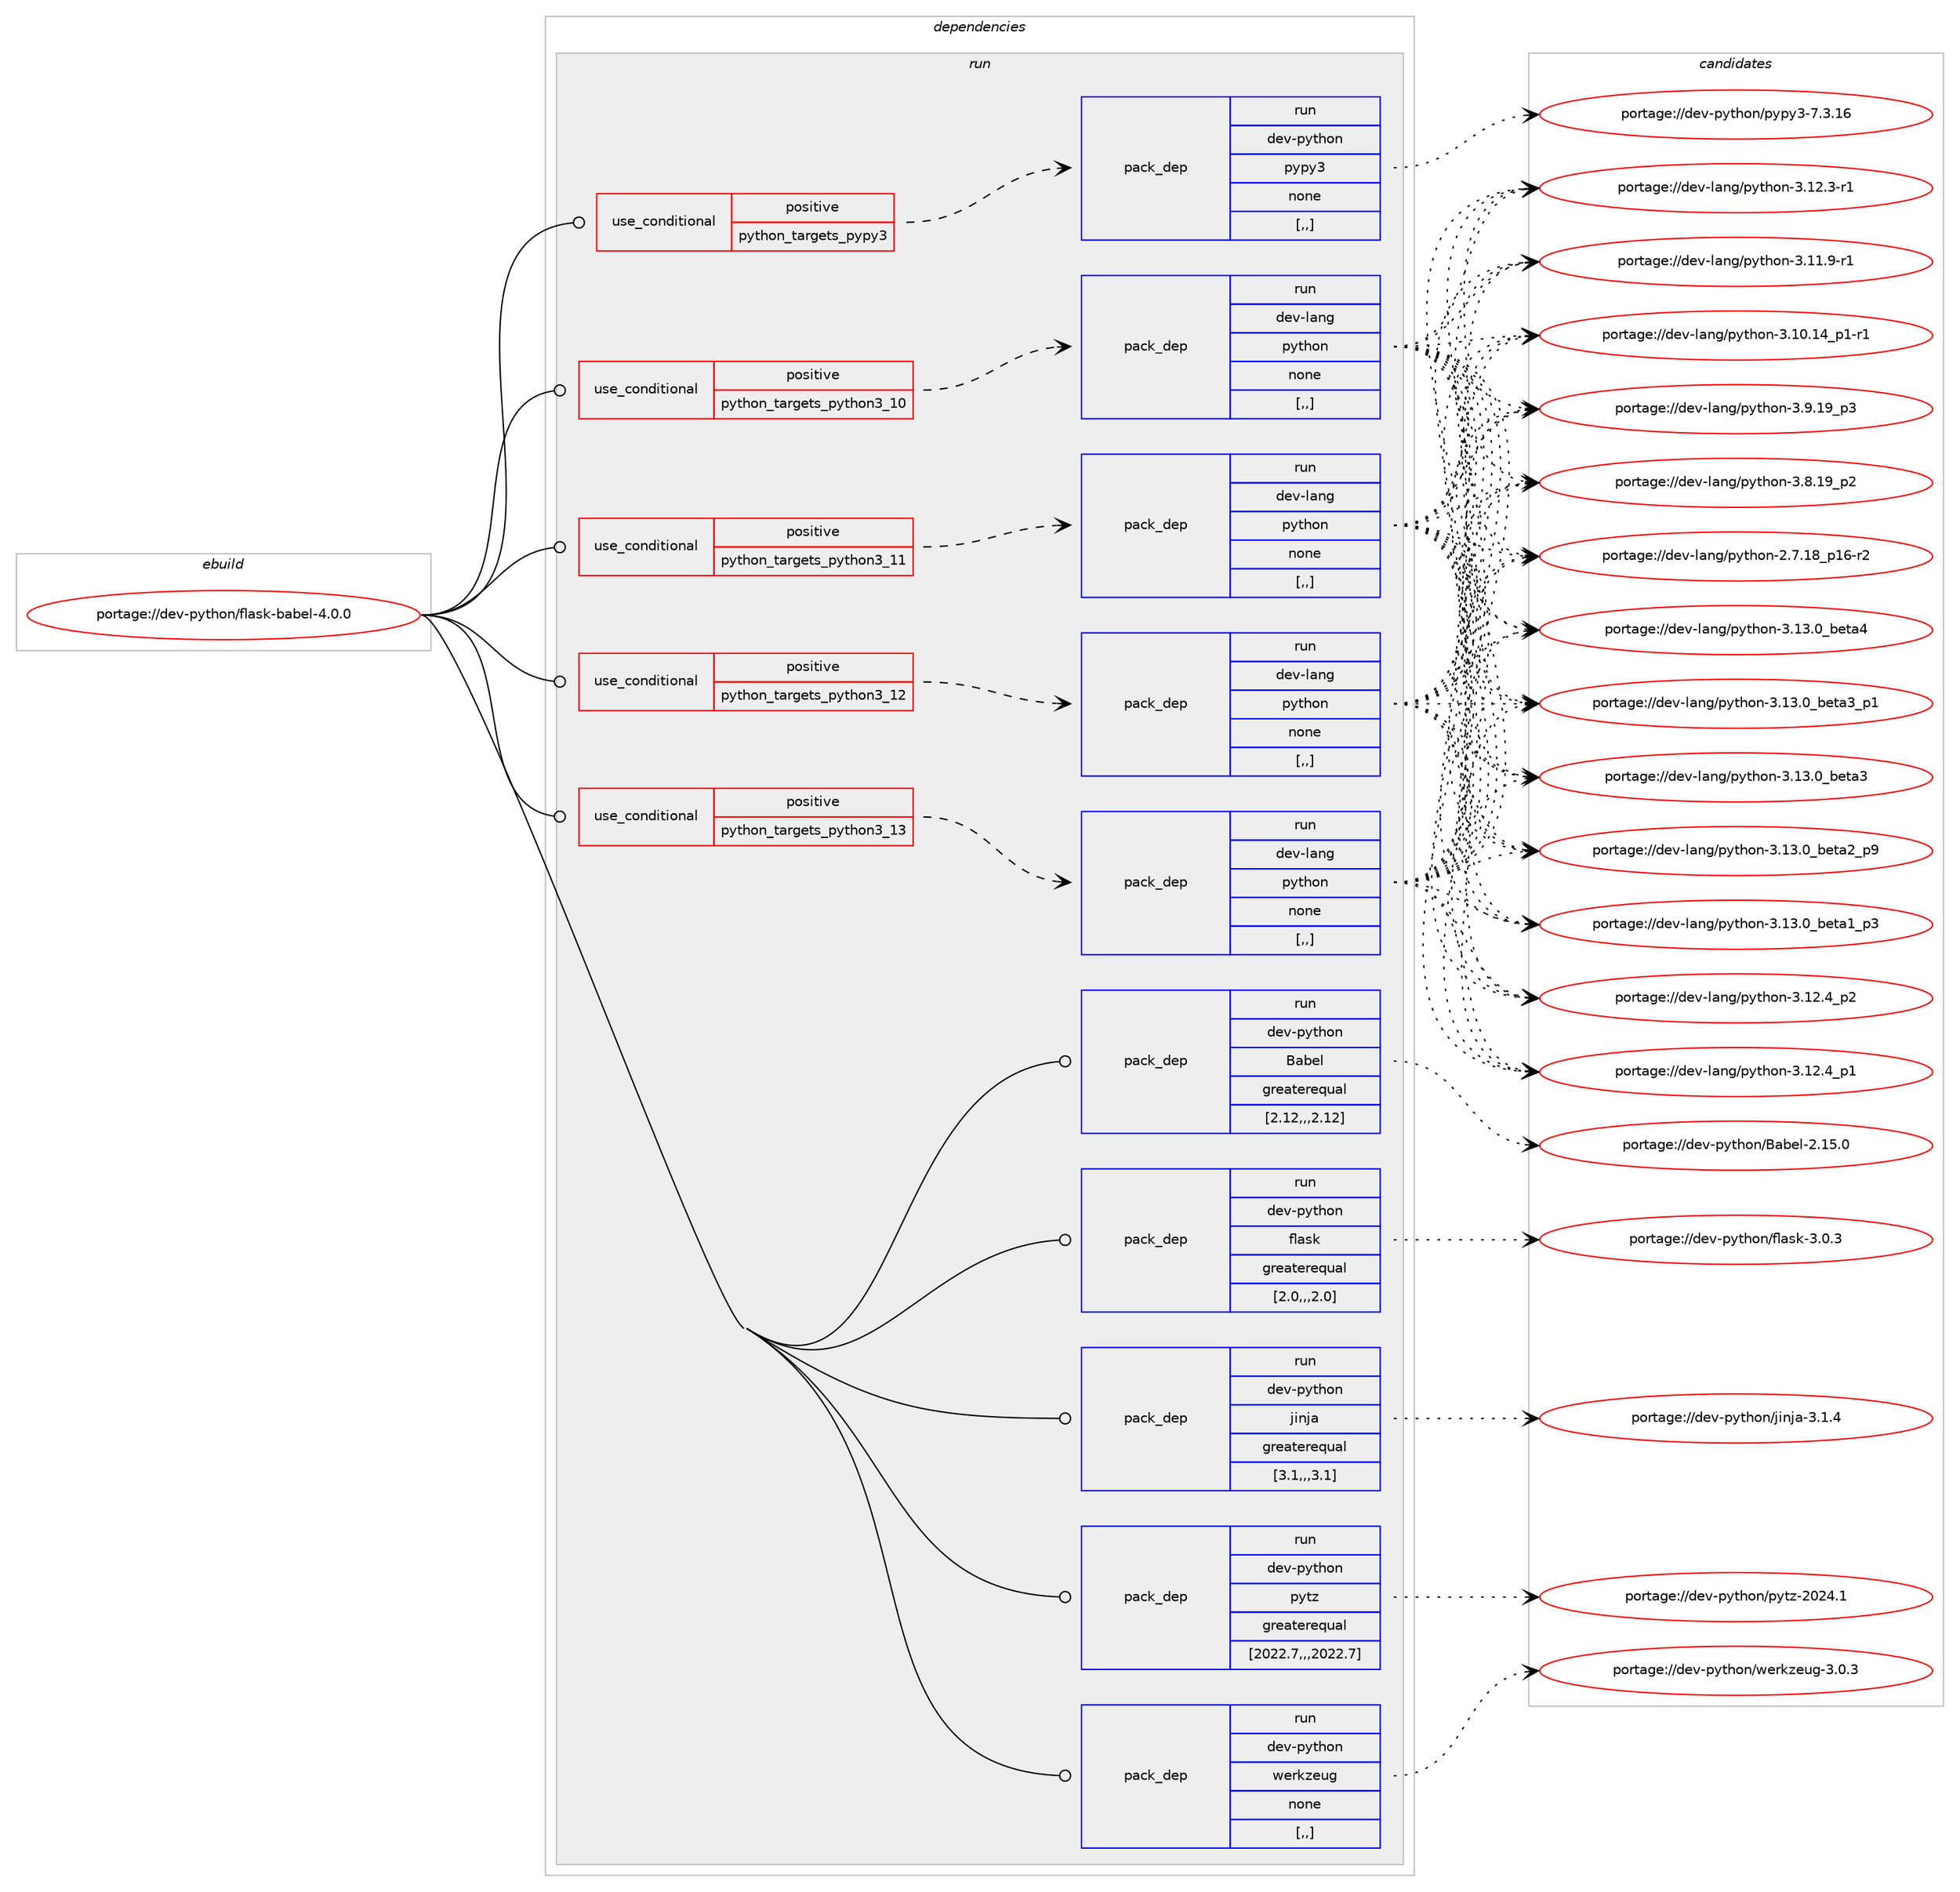 digraph prolog {

# *************
# Graph options
# *************

newrank=true;
concentrate=true;
compound=true;
graph [rankdir=LR,fontname=Helvetica,fontsize=10,ranksep=1.5];#, ranksep=2.5, nodesep=0.2];
edge  [arrowhead=vee];
node  [fontname=Helvetica,fontsize=10];

# **********
# The ebuild
# **********

subgraph cluster_leftcol {
color=gray;
label=<<i>ebuild</i>>;
id [label="portage://dev-python/flask-babel-4.0.0", color=red, width=4, href="../dev-python/flask-babel-4.0.0.svg"];
}

# ****************
# The dependencies
# ****************

subgraph cluster_midcol {
color=gray;
label=<<i>dependencies</i>>;
subgraph cluster_compile {
fillcolor="#eeeeee";
style=filled;
label=<<i>compile</i>>;
}
subgraph cluster_compileandrun {
fillcolor="#eeeeee";
style=filled;
label=<<i>compile and run</i>>;
}
subgraph cluster_run {
fillcolor="#eeeeee";
style=filled;
label=<<i>run</i>>;
subgraph cond32900 {
dependency146701 [label=<<TABLE BORDER="0" CELLBORDER="1" CELLSPACING="0" CELLPADDING="4"><TR><TD ROWSPAN="3" CELLPADDING="10">use_conditional</TD></TR><TR><TD>positive</TD></TR><TR><TD>python_targets_pypy3</TD></TR></TABLE>>, shape=none, color=red];
subgraph pack112551 {
dependency146702 [label=<<TABLE BORDER="0" CELLBORDER="1" CELLSPACING="0" CELLPADDING="4" WIDTH="220"><TR><TD ROWSPAN="6" CELLPADDING="30">pack_dep</TD></TR><TR><TD WIDTH="110">run</TD></TR><TR><TD>dev-python</TD></TR><TR><TD>pypy3</TD></TR><TR><TD>none</TD></TR><TR><TD>[,,]</TD></TR></TABLE>>, shape=none, color=blue];
}
dependency146701:e -> dependency146702:w [weight=20,style="dashed",arrowhead="vee"];
}
id:e -> dependency146701:w [weight=20,style="solid",arrowhead="odot"];
subgraph cond32901 {
dependency146703 [label=<<TABLE BORDER="0" CELLBORDER="1" CELLSPACING="0" CELLPADDING="4"><TR><TD ROWSPAN="3" CELLPADDING="10">use_conditional</TD></TR><TR><TD>positive</TD></TR><TR><TD>python_targets_python3_10</TD></TR></TABLE>>, shape=none, color=red];
subgraph pack112552 {
dependency146704 [label=<<TABLE BORDER="0" CELLBORDER="1" CELLSPACING="0" CELLPADDING="4" WIDTH="220"><TR><TD ROWSPAN="6" CELLPADDING="30">pack_dep</TD></TR><TR><TD WIDTH="110">run</TD></TR><TR><TD>dev-lang</TD></TR><TR><TD>python</TD></TR><TR><TD>none</TD></TR><TR><TD>[,,]</TD></TR></TABLE>>, shape=none, color=blue];
}
dependency146703:e -> dependency146704:w [weight=20,style="dashed",arrowhead="vee"];
}
id:e -> dependency146703:w [weight=20,style="solid",arrowhead="odot"];
subgraph cond32902 {
dependency146705 [label=<<TABLE BORDER="0" CELLBORDER="1" CELLSPACING="0" CELLPADDING="4"><TR><TD ROWSPAN="3" CELLPADDING="10">use_conditional</TD></TR><TR><TD>positive</TD></TR><TR><TD>python_targets_python3_11</TD></TR></TABLE>>, shape=none, color=red];
subgraph pack112553 {
dependency146706 [label=<<TABLE BORDER="0" CELLBORDER="1" CELLSPACING="0" CELLPADDING="4" WIDTH="220"><TR><TD ROWSPAN="6" CELLPADDING="30">pack_dep</TD></TR><TR><TD WIDTH="110">run</TD></TR><TR><TD>dev-lang</TD></TR><TR><TD>python</TD></TR><TR><TD>none</TD></TR><TR><TD>[,,]</TD></TR></TABLE>>, shape=none, color=blue];
}
dependency146705:e -> dependency146706:w [weight=20,style="dashed",arrowhead="vee"];
}
id:e -> dependency146705:w [weight=20,style="solid",arrowhead="odot"];
subgraph cond32903 {
dependency146707 [label=<<TABLE BORDER="0" CELLBORDER="1" CELLSPACING="0" CELLPADDING="4"><TR><TD ROWSPAN="3" CELLPADDING="10">use_conditional</TD></TR><TR><TD>positive</TD></TR><TR><TD>python_targets_python3_12</TD></TR></TABLE>>, shape=none, color=red];
subgraph pack112554 {
dependency146708 [label=<<TABLE BORDER="0" CELLBORDER="1" CELLSPACING="0" CELLPADDING="4" WIDTH="220"><TR><TD ROWSPAN="6" CELLPADDING="30">pack_dep</TD></TR><TR><TD WIDTH="110">run</TD></TR><TR><TD>dev-lang</TD></TR><TR><TD>python</TD></TR><TR><TD>none</TD></TR><TR><TD>[,,]</TD></TR></TABLE>>, shape=none, color=blue];
}
dependency146707:e -> dependency146708:w [weight=20,style="dashed",arrowhead="vee"];
}
id:e -> dependency146707:w [weight=20,style="solid",arrowhead="odot"];
subgraph cond32904 {
dependency146709 [label=<<TABLE BORDER="0" CELLBORDER="1" CELLSPACING="0" CELLPADDING="4"><TR><TD ROWSPAN="3" CELLPADDING="10">use_conditional</TD></TR><TR><TD>positive</TD></TR><TR><TD>python_targets_python3_13</TD></TR></TABLE>>, shape=none, color=red];
subgraph pack112555 {
dependency146710 [label=<<TABLE BORDER="0" CELLBORDER="1" CELLSPACING="0" CELLPADDING="4" WIDTH="220"><TR><TD ROWSPAN="6" CELLPADDING="30">pack_dep</TD></TR><TR><TD WIDTH="110">run</TD></TR><TR><TD>dev-lang</TD></TR><TR><TD>python</TD></TR><TR><TD>none</TD></TR><TR><TD>[,,]</TD></TR></TABLE>>, shape=none, color=blue];
}
dependency146709:e -> dependency146710:w [weight=20,style="dashed",arrowhead="vee"];
}
id:e -> dependency146709:w [weight=20,style="solid",arrowhead="odot"];
subgraph pack112556 {
dependency146711 [label=<<TABLE BORDER="0" CELLBORDER="1" CELLSPACING="0" CELLPADDING="4" WIDTH="220"><TR><TD ROWSPAN="6" CELLPADDING="30">pack_dep</TD></TR><TR><TD WIDTH="110">run</TD></TR><TR><TD>dev-python</TD></TR><TR><TD>Babel</TD></TR><TR><TD>greaterequal</TD></TR><TR><TD>[2.12,,,2.12]</TD></TR></TABLE>>, shape=none, color=blue];
}
id:e -> dependency146711:w [weight=20,style="solid",arrowhead="odot"];
subgraph pack112557 {
dependency146712 [label=<<TABLE BORDER="0" CELLBORDER="1" CELLSPACING="0" CELLPADDING="4" WIDTH="220"><TR><TD ROWSPAN="6" CELLPADDING="30">pack_dep</TD></TR><TR><TD WIDTH="110">run</TD></TR><TR><TD>dev-python</TD></TR><TR><TD>flask</TD></TR><TR><TD>greaterequal</TD></TR><TR><TD>[2.0,,,2.0]</TD></TR></TABLE>>, shape=none, color=blue];
}
id:e -> dependency146712:w [weight=20,style="solid",arrowhead="odot"];
subgraph pack112558 {
dependency146713 [label=<<TABLE BORDER="0" CELLBORDER="1" CELLSPACING="0" CELLPADDING="4" WIDTH="220"><TR><TD ROWSPAN="6" CELLPADDING="30">pack_dep</TD></TR><TR><TD WIDTH="110">run</TD></TR><TR><TD>dev-python</TD></TR><TR><TD>jinja</TD></TR><TR><TD>greaterequal</TD></TR><TR><TD>[3.1,,,3.1]</TD></TR></TABLE>>, shape=none, color=blue];
}
id:e -> dependency146713:w [weight=20,style="solid",arrowhead="odot"];
subgraph pack112559 {
dependency146714 [label=<<TABLE BORDER="0" CELLBORDER="1" CELLSPACING="0" CELLPADDING="4" WIDTH="220"><TR><TD ROWSPAN="6" CELLPADDING="30">pack_dep</TD></TR><TR><TD WIDTH="110">run</TD></TR><TR><TD>dev-python</TD></TR><TR><TD>pytz</TD></TR><TR><TD>greaterequal</TD></TR><TR><TD>[2022.7,,,2022.7]</TD></TR></TABLE>>, shape=none, color=blue];
}
id:e -> dependency146714:w [weight=20,style="solid",arrowhead="odot"];
subgraph pack112560 {
dependency146715 [label=<<TABLE BORDER="0" CELLBORDER="1" CELLSPACING="0" CELLPADDING="4" WIDTH="220"><TR><TD ROWSPAN="6" CELLPADDING="30">pack_dep</TD></TR><TR><TD WIDTH="110">run</TD></TR><TR><TD>dev-python</TD></TR><TR><TD>werkzeug</TD></TR><TR><TD>none</TD></TR><TR><TD>[,,]</TD></TR></TABLE>>, shape=none, color=blue];
}
id:e -> dependency146715:w [weight=20,style="solid",arrowhead="odot"];
}
}

# **************
# The candidates
# **************

subgraph cluster_choices {
rank=same;
color=gray;
label=<<i>candidates</i>>;

subgraph choice112551 {
color=black;
nodesep=1;
choice10010111845112121116104111110471121211121215145554651464954 [label="portage://dev-python/pypy3-7.3.16", color=red, width=4,href="../dev-python/pypy3-7.3.16.svg"];
dependency146702:e -> choice10010111845112121116104111110471121211121215145554651464954:w [style=dotted,weight="100"];
}
subgraph choice112552 {
color=black;
nodesep=1;
choice1001011184510897110103471121211161041111104551464951464895981011169752 [label="portage://dev-lang/python-3.13.0_beta4", color=red, width=4,href="../dev-lang/python-3.13.0_beta4.svg"];
choice10010111845108971101034711212111610411111045514649514648959810111697519511249 [label="portage://dev-lang/python-3.13.0_beta3_p1", color=red, width=4,href="../dev-lang/python-3.13.0_beta3_p1.svg"];
choice1001011184510897110103471121211161041111104551464951464895981011169751 [label="portage://dev-lang/python-3.13.0_beta3", color=red, width=4,href="../dev-lang/python-3.13.0_beta3.svg"];
choice10010111845108971101034711212111610411111045514649514648959810111697509511257 [label="portage://dev-lang/python-3.13.0_beta2_p9", color=red, width=4,href="../dev-lang/python-3.13.0_beta2_p9.svg"];
choice10010111845108971101034711212111610411111045514649514648959810111697499511251 [label="portage://dev-lang/python-3.13.0_beta1_p3", color=red, width=4,href="../dev-lang/python-3.13.0_beta1_p3.svg"];
choice100101118451089711010347112121116104111110455146495046529511250 [label="portage://dev-lang/python-3.12.4_p2", color=red, width=4,href="../dev-lang/python-3.12.4_p2.svg"];
choice100101118451089711010347112121116104111110455146495046529511249 [label="portage://dev-lang/python-3.12.4_p1", color=red, width=4,href="../dev-lang/python-3.12.4_p1.svg"];
choice100101118451089711010347112121116104111110455146495046514511449 [label="portage://dev-lang/python-3.12.3-r1", color=red, width=4,href="../dev-lang/python-3.12.3-r1.svg"];
choice100101118451089711010347112121116104111110455146494946574511449 [label="portage://dev-lang/python-3.11.9-r1", color=red, width=4,href="../dev-lang/python-3.11.9-r1.svg"];
choice100101118451089711010347112121116104111110455146494846495295112494511449 [label="portage://dev-lang/python-3.10.14_p1-r1", color=red, width=4,href="../dev-lang/python-3.10.14_p1-r1.svg"];
choice100101118451089711010347112121116104111110455146574649579511251 [label="portage://dev-lang/python-3.9.19_p3", color=red, width=4,href="../dev-lang/python-3.9.19_p3.svg"];
choice100101118451089711010347112121116104111110455146564649579511250 [label="portage://dev-lang/python-3.8.19_p2", color=red, width=4,href="../dev-lang/python-3.8.19_p2.svg"];
choice100101118451089711010347112121116104111110455046554649569511249544511450 [label="portage://dev-lang/python-2.7.18_p16-r2", color=red, width=4,href="../dev-lang/python-2.7.18_p16-r2.svg"];
dependency146704:e -> choice1001011184510897110103471121211161041111104551464951464895981011169752:w [style=dotted,weight="100"];
dependency146704:e -> choice10010111845108971101034711212111610411111045514649514648959810111697519511249:w [style=dotted,weight="100"];
dependency146704:e -> choice1001011184510897110103471121211161041111104551464951464895981011169751:w [style=dotted,weight="100"];
dependency146704:e -> choice10010111845108971101034711212111610411111045514649514648959810111697509511257:w [style=dotted,weight="100"];
dependency146704:e -> choice10010111845108971101034711212111610411111045514649514648959810111697499511251:w [style=dotted,weight="100"];
dependency146704:e -> choice100101118451089711010347112121116104111110455146495046529511250:w [style=dotted,weight="100"];
dependency146704:e -> choice100101118451089711010347112121116104111110455146495046529511249:w [style=dotted,weight="100"];
dependency146704:e -> choice100101118451089711010347112121116104111110455146495046514511449:w [style=dotted,weight="100"];
dependency146704:e -> choice100101118451089711010347112121116104111110455146494946574511449:w [style=dotted,weight="100"];
dependency146704:e -> choice100101118451089711010347112121116104111110455146494846495295112494511449:w [style=dotted,weight="100"];
dependency146704:e -> choice100101118451089711010347112121116104111110455146574649579511251:w [style=dotted,weight="100"];
dependency146704:e -> choice100101118451089711010347112121116104111110455146564649579511250:w [style=dotted,weight="100"];
dependency146704:e -> choice100101118451089711010347112121116104111110455046554649569511249544511450:w [style=dotted,weight="100"];
}
subgraph choice112553 {
color=black;
nodesep=1;
choice1001011184510897110103471121211161041111104551464951464895981011169752 [label="portage://dev-lang/python-3.13.0_beta4", color=red, width=4,href="../dev-lang/python-3.13.0_beta4.svg"];
choice10010111845108971101034711212111610411111045514649514648959810111697519511249 [label="portage://dev-lang/python-3.13.0_beta3_p1", color=red, width=4,href="../dev-lang/python-3.13.0_beta3_p1.svg"];
choice1001011184510897110103471121211161041111104551464951464895981011169751 [label="portage://dev-lang/python-3.13.0_beta3", color=red, width=4,href="../dev-lang/python-3.13.0_beta3.svg"];
choice10010111845108971101034711212111610411111045514649514648959810111697509511257 [label="portage://dev-lang/python-3.13.0_beta2_p9", color=red, width=4,href="../dev-lang/python-3.13.0_beta2_p9.svg"];
choice10010111845108971101034711212111610411111045514649514648959810111697499511251 [label="portage://dev-lang/python-3.13.0_beta1_p3", color=red, width=4,href="../dev-lang/python-3.13.0_beta1_p3.svg"];
choice100101118451089711010347112121116104111110455146495046529511250 [label="portage://dev-lang/python-3.12.4_p2", color=red, width=4,href="../dev-lang/python-3.12.4_p2.svg"];
choice100101118451089711010347112121116104111110455146495046529511249 [label="portage://dev-lang/python-3.12.4_p1", color=red, width=4,href="../dev-lang/python-3.12.4_p1.svg"];
choice100101118451089711010347112121116104111110455146495046514511449 [label="portage://dev-lang/python-3.12.3-r1", color=red, width=4,href="../dev-lang/python-3.12.3-r1.svg"];
choice100101118451089711010347112121116104111110455146494946574511449 [label="portage://dev-lang/python-3.11.9-r1", color=red, width=4,href="../dev-lang/python-3.11.9-r1.svg"];
choice100101118451089711010347112121116104111110455146494846495295112494511449 [label="portage://dev-lang/python-3.10.14_p1-r1", color=red, width=4,href="../dev-lang/python-3.10.14_p1-r1.svg"];
choice100101118451089711010347112121116104111110455146574649579511251 [label="portage://dev-lang/python-3.9.19_p3", color=red, width=4,href="../dev-lang/python-3.9.19_p3.svg"];
choice100101118451089711010347112121116104111110455146564649579511250 [label="portage://dev-lang/python-3.8.19_p2", color=red, width=4,href="../dev-lang/python-3.8.19_p2.svg"];
choice100101118451089711010347112121116104111110455046554649569511249544511450 [label="portage://dev-lang/python-2.7.18_p16-r2", color=red, width=4,href="../dev-lang/python-2.7.18_p16-r2.svg"];
dependency146706:e -> choice1001011184510897110103471121211161041111104551464951464895981011169752:w [style=dotted,weight="100"];
dependency146706:e -> choice10010111845108971101034711212111610411111045514649514648959810111697519511249:w [style=dotted,weight="100"];
dependency146706:e -> choice1001011184510897110103471121211161041111104551464951464895981011169751:w [style=dotted,weight="100"];
dependency146706:e -> choice10010111845108971101034711212111610411111045514649514648959810111697509511257:w [style=dotted,weight="100"];
dependency146706:e -> choice10010111845108971101034711212111610411111045514649514648959810111697499511251:w [style=dotted,weight="100"];
dependency146706:e -> choice100101118451089711010347112121116104111110455146495046529511250:w [style=dotted,weight="100"];
dependency146706:e -> choice100101118451089711010347112121116104111110455146495046529511249:w [style=dotted,weight="100"];
dependency146706:e -> choice100101118451089711010347112121116104111110455146495046514511449:w [style=dotted,weight="100"];
dependency146706:e -> choice100101118451089711010347112121116104111110455146494946574511449:w [style=dotted,weight="100"];
dependency146706:e -> choice100101118451089711010347112121116104111110455146494846495295112494511449:w [style=dotted,weight="100"];
dependency146706:e -> choice100101118451089711010347112121116104111110455146574649579511251:w [style=dotted,weight="100"];
dependency146706:e -> choice100101118451089711010347112121116104111110455146564649579511250:w [style=dotted,weight="100"];
dependency146706:e -> choice100101118451089711010347112121116104111110455046554649569511249544511450:w [style=dotted,weight="100"];
}
subgraph choice112554 {
color=black;
nodesep=1;
choice1001011184510897110103471121211161041111104551464951464895981011169752 [label="portage://dev-lang/python-3.13.0_beta4", color=red, width=4,href="../dev-lang/python-3.13.0_beta4.svg"];
choice10010111845108971101034711212111610411111045514649514648959810111697519511249 [label="portage://dev-lang/python-3.13.0_beta3_p1", color=red, width=4,href="../dev-lang/python-3.13.0_beta3_p1.svg"];
choice1001011184510897110103471121211161041111104551464951464895981011169751 [label="portage://dev-lang/python-3.13.0_beta3", color=red, width=4,href="../dev-lang/python-3.13.0_beta3.svg"];
choice10010111845108971101034711212111610411111045514649514648959810111697509511257 [label="portage://dev-lang/python-3.13.0_beta2_p9", color=red, width=4,href="../dev-lang/python-3.13.0_beta2_p9.svg"];
choice10010111845108971101034711212111610411111045514649514648959810111697499511251 [label="portage://dev-lang/python-3.13.0_beta1_p3", color=red, width=4,href="../dev-lang/python-3.13.0_beta1_p3.svg"];
choice100101118451089711010347112121116104111110455146495046529511250 [label="portage://dev-lang/python-3.12.4_p2", color=red, width=4,href="../dev-lang/python-3.12.4_p2.svg"];
choice100101118451089711010347112121116104111110455146495046529511249 [label="portage://dev-lang/python-3.12.4_p1", color=red, width=4,href="../dev-lang/python-3.12.4_p1.svg"];
choice100101118451089711010347112121116104111110455146495046514511449 [label="portage://dev-lang/python-3.12.3-r1", color=red, width=4,href="../dev-lang/python-3.12.3-r1.svg"];
choice100101118451089711010347112121116104111110455146494946574511449 [label="portage://dev-lang/python-3.11.9-r1", color=red, width=4,href="../dev-lang/python-3.11.9-r1.svg"];
choice100101118451089711010347112121116104111110455146494846495295112494511449 [label="portage://dev-lang/python-3.10.14_p1-r1", color=red, width=4,href="../dev-lang/python-3.10.14_p1-r1.svg"];
choice100101118451089711010347112121116104111110455146574649579511251 [label="portage://dev-lang/python-3.9.19_p3", color=red, width=4,href="../dev-lang/python-3.9.19_p3.svg"];
choice100101118451089711010347112121116104111110455146564649579511250 [label="portage://dev-lang/python-3.8.19_p2", color=red, width=4,href="../dev-lang/python-3.8.19_p2.svg"];
choice100101118451089711010347112121116104111110455046554649569511249544511450 [label="portage://dev-lang/python-2.7.18_p16-r2", color=red, width=4,href="../dev-lang/python-2.7.18_p16-r2.svg"];
dependency146708:e -> choice1001011184510897110103471121211161041111104551464951464895981011169752:w [style=dotted,weight="100"];
dependency146708:e -> choice10010111845108971101034711212111610411111045514649514648959810111697519511249:w [style=dotted,weight="100"];
dependency146708:e -> choice1001011184510897110103471121211161041111104551464951464895981011169751:w [style=dotted,weight="100"];
dependency146708:e -> choice10010111845108971101034711212111610411111045514649514648959810111697509511257:w [style=dotted,weight="100"];
dependency146708:e -> choice10010111845108971101034711212111610411111045514649514648959810111697499511251:w [style=dotted,weight="100"];
dependency146708:e -> choice100101118451089711010347112121116104111110455146495046529511250:w [style=dotted,weight="100"];
dependency146708:e -> choice100101118451089711010347112121116104111110455146495046529511249:w [style=dotted,weight="100"];
dependency146708:e -> choice100101118451089711010347112121116104111110455146495046514511449:w [style=dotted,weight="100"];
dependency146708:e -> choice100101118451089711010347112121116104111110455146494946574511449:w [style=dotted,weight="100"];
dependency146708:e -> choice100101118451089711010347112121116104111110455146494846495295112494511449:w [style=dotted,weight="100"];
dependency146708:e -> choice100101118451089711010347112121116104111110455146574649579511251:w [style=dotted,weight="100"];
dependency146708:e -> choice100101118451089711010347112121116104111110455146564649579511250:w [style=dotted,weight="100"];
dependency146708:e -> choice100101118451089711010347112121116104111110455046554649569511249544511450:w [style=dotted,weight="100"];
}
subgraph choice112555 {
color=black;
nodesep=1;
choice1001011184510897110103471121211161041111104551464951464895981011169752 [label="portage://dev-lang/python-3.13.0_beta4", color=red, width=4,href="../dev-lang/python-3.13.0_beta4.svg"];
choice10010111845108971101034711212111610411111045514649514648959810111697519511249 [label="portage://dev-lang/python-3.13.0_beta3_p1", color=red, width=4,href="../dev-lang/python-3.13.0_beta3_p1.svg"];
choice1001011184510897110103471121211161041111104551464951464895981011169751 [label="portage://dev-lang/python-3.13.0_beta3", color=red, width=4,href="../dev-lang/python-3.13.0_beta3.svg"];
choice10010111845108971101034711212111610411111045514649514648959810111697509511257 [label="portage://dev-lang/python-3.13.0_beta2_p9", color=red, width=4,href="../dev-lang/python-3.13.0_beta2_p9.svg"];
choice10010111845108971101034711212111610411111045514649514648959810111697499511251 [label="portage://dev-lang/python-3.13.0_beta1_p3", color=red, width=4,href="../dev-lang/python-3.13.0_beta1_p3.svg"];
choice100101118451089711010347112121116104111110455146495046529511250 [label="portage://dev-lang/python-3.12.4_p2", color=red, width=4,href="../dev-lang/python-3.12.4_p2.svg"];
choice100101118451089711010347112121116104111110455146495046529511249 [label="portage://dev-lang/python-3.12.4_p1", color=red, width=4,href="../dev-lang/python-3.12.4_p1.svg"];
choice100101118451089711010347112121116104111110455146495046514511449 [label="portage://dev-lang/python-3.12.3-r1", color=red, width=4,href="../dev-lang/python-3.12.3-r1.svg"];
choice100101118451089711010347112121116104111110455146494946574511449 [label="portage://dev-lang/python-3.11.9-r1", color=red, width=4,href="../dev-lang/python-3.11.9-r1.svg"];
choice100101118451089711010347112121116104111110455146494846495295112494511449 [label="portage://dev-lang/python-3.10.14_p1-r1", color=red, width=4,href="../dev-lang/python-3.10.14_p1-r1.svg"];
choice100101118451089711010347112121116104111110455146574649579511251 [label="portage://dev-lang/python-3.9.19_p3", color=red, width=4,href="../dev-lang/python-3.9.19_p3.svg"];
choice100101118451089711010347112121116104111110455146564649579511250 [label="portage://dev-lang/python-3.8.19_p2", color=red, width=4,href="../dev-lang/python-3.8.19_p2.svg"];
choice100101118451089711010347112121116104111110455046554649569511249544511450 [label="portage://dev-lang/python-2.7.18_p16-r2", color=red, width=4,href="../dev-lang/python-2.7.18_p16-r2.svg"];
dependency146710:e -> choice1001011184510897110103471121211161041111104551464951464895981011169752:w [style=dotted,weight="100"];
dependency146710:e -> choice10010111845108971101034711212111610411111045514649514648959810111697519511249:w [style=dotted,weight="100"];
dependency146710:e -> choice1001011184510897110103471121211161041111104551464951464895981011169751:w [style=dotted,weight="100"];
dependency146710:e -> choice10010111845108971101034711212111610411111045514649514648959810111697509511257:w [style=dotted,weight="100"];
dependency146710:e -> choice10010111845108971101034711212111610411111045514649514648959810111697499511251:w [style=dotted,weight="100"];
dependency146710:e -> choice100101118451089711010347112121116104111110455146495046529511250:w [style=dotted,weight="100"];
dependency146710:e -> choice100101118451089711010347112121116104111110455146495046529511249:w [style=dotted,weight="100"];
dependency146710:e -> choice100101118451089711010347112121116104111110455146495046514511449:w [style=dotted,weight="100"];
dependency146710:e -> choice100101118451089711010347112121116104111110455146494946574511449:w [style=dotted,weight="100"];
dependency146710:e -> choice100101118451089711010347112121116104111110455146494846495295112494511449:w [style=dotted,weight="100"];
dependency146710:e -> choice100101118451089711010347112121116104111110455146574649579511251:w [style=dotted,weight="100"];
dependency146710:e -> choice100101118451089711010347112121116104111110455146564649579511250:w [style=dotted,weight="100"];
dependency146710:e -> choice100101118451089711010347112121116104111110455046554649569511249544511450:w [style=dotted,weight="100"];
}
subgraph choice112556 {
color=black;
nodesep=1;
choice100101118451121211161041111104766979810110845504649534648 [label="portage://dev-python/Babel-2.15.0", color=red, width=4,href="../dev-python/Babel-2.15.0.svg"];
dependency146711:e -> choice100101118451121211161041111104766979810110845504649534648:w [style=dotted,weight="100"];
}
subgraph choice112557 {
color=black;
nodesep=1;
choice100101118451121211161041111104710210897115107455146484651 [label="portage://dev-python/flask-3.0.3", color=red, width=4,href="../dev-python/flask-3.0.3.svg"];
dependency146712:e -> choice100101118451121211161041111104710210897115107455146484651:w [style=dotted,weight="100"];
}
subgraph choice112558 {
color=black;
nodesep=1;
choice100101118451121211161041111104710610511010697455146494652 [label="portage://dev-python/jinja-3.1.4", color=red, width=4,href="../dev-python/jinja-3.1.4.svg"];
dependency146713:e -> choice100101118451121211161041111104710610511010697455146494652:w [style=dotted,weight="100"];
}
subgraph choice112559 {
color=black;
nodesep=1;
choice100101118451121211161041111104711212111612245504850524649 [label="portage://dev-python/pytz-2024.1", color=red, width=4,href="../dev-python/pytz-2024.1.svg"];
dependency146714:e -> choice100101118451121211161041111104711212111612245504850524649:w [style=dotted,weight="100"];
}
subgraph choice112560 {
color=black;
nodesep=1;
choice1001011184511212111610411111047119101114107122101117103455146484651 [label="portage://dev-python/werkzeug-3.0.3", color=red, width=4,href="../dev-python/werkzeug-3.0.3.svg"];
dependency146715:e -> choice1001011184511212111610411111047119101114107122101117103455146484651:w [style=dotted,weight="100"];
}
}

}
